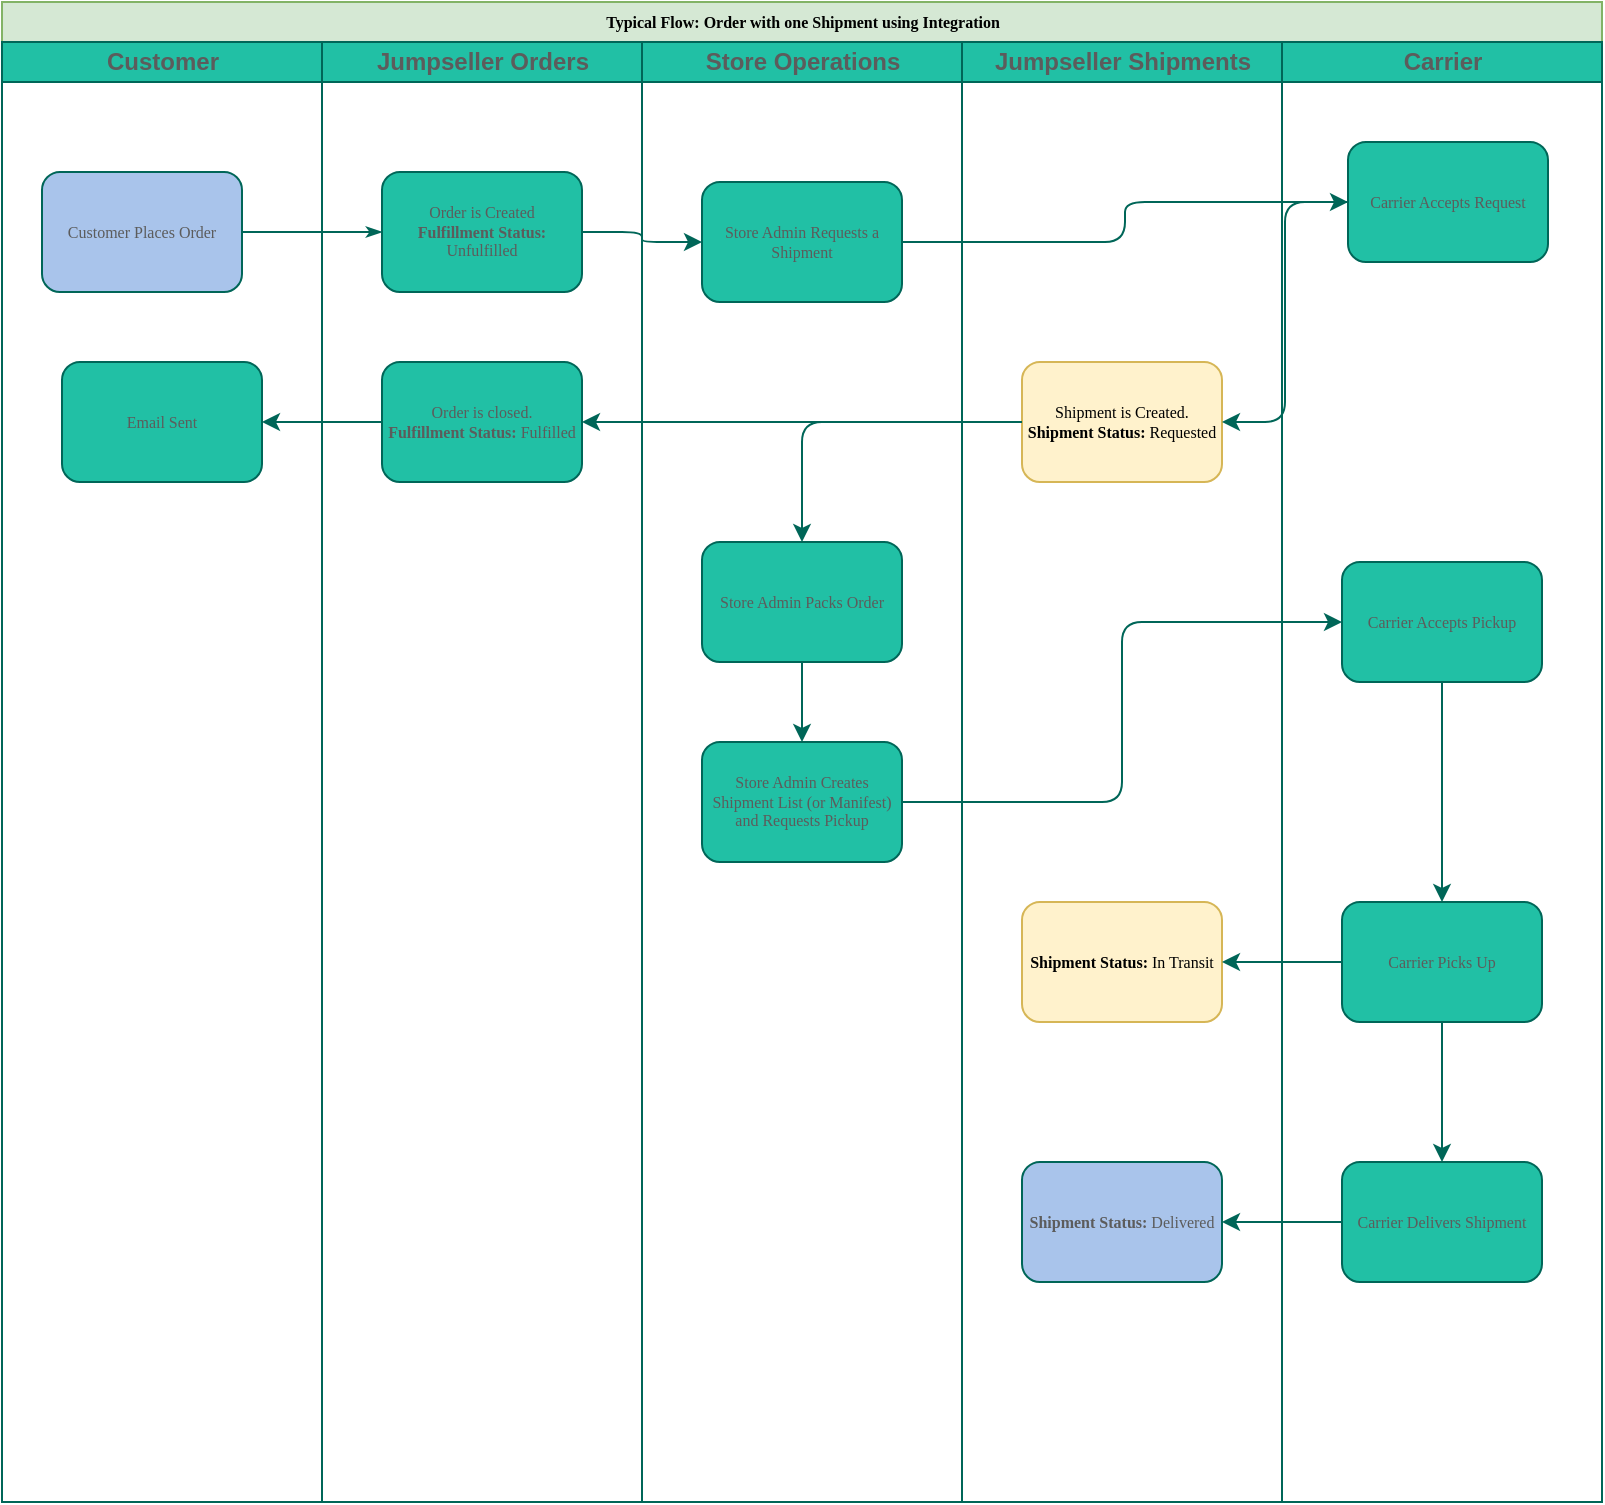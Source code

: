 <mxfile version="14.9.0" type="github">
  <diagram name="Page-1" id="74e2e168-ea6b-b213-b513-2b3c1d86103e">
    <mxGraphModel dx="946" dy="589" grid="1" gridSize="10" guides="1" tooltips="1" connect="1" arrows="1" fold="1" page="1" pageScale="1" pageWidth="1100" pageHeight="850" math="0" shadow="0">
      <root>
        <mxCell id="0" />
        <mxCell id="1" parent="0" />
        <mxCell id="77e6c97f196da883-1" value="Typical Flow: Order with one Shipment using Integration" style="swimlane;html=1;childLayout=stackLayout;startSize=20;rounded=0;shadow=0;labelBackgroundColor=none;strokeWidth=1;fontFamily=Verdana;fontSize=8;align=center;fillColor=#d5e8d4;strokeColor=#82b366;" parent="1" vertex="1">
          <mxGeometry x="70" y="40" width="800" height="750" as="geometry" />
        </mxCell>
        <mxCell id="77e6c97f196da883-26" style="edgeStyle=orthogonalEdgeStyle;rounded=1;html=1;labelBackgroundColor=none;startArrow=none;startFill=0;startSize=5;endArrow=classicThin;endFill=1;endSize=5;jettySize=auto;orthogonalLoop=1;strokeWidth=1;fontFamily=Verdana;fontSize=8;strokeColor=#006658;fontColor=#5C5C5C;" parent="77e6c97f196da883-1" source="77e6c97f196da883-8" target="77e6c97f196da883-11" edge="1">
          <mxGeometry relative="1" as="geometry" />
        </mxCell>
        <mxCell id="77e6c97f196da883-2" value="Customer" style="swimlane;html=1;startSize=20;fillColor=#21C0A5;strokeColor=#006658;fontColor=#5C5C5C;" parent="77e6c97f196da883-1" vertex="1">
          <mxGeometry y="20" width="160" height="730" as="geometry" />
        </mxCell>
        <mxCell id="77e6c97f196da883-8" value="Customer Places Order" style="rounded=1;whiteSpace=wrap;html=1;shadow=0;labelBackgroundColor=none;strokeWidth=1;fontFamily=Verdana;fontSize=8;align=center;fillColor=#A9C4EB;strokeColor=#006658;fontColor=#5C5C5C;" parent="77e6c97f196da883-2" vertex="1">
          <mxGeometry x="20" y="65" width="100" height="60" as="geometry" />
        </mxCell>
        <mxCell id="ua5wxGrF8TWSZ23wCdaI-21" value="Email Sent" style="rounded=1;whiteSpace=wrap;html=1;shadow=0;labelBackgroundColor=none;strokeWidth=1;fontFamily=Verdana;fontSize=8;align=center;fillColor=#21C0A5;strokeColor=#006658;fontColor=#5C5C5C;" vertex="1" parent="77e6c97f196da883-2">
          <mxGeometry x="30" y="160" width="100" height="60" as="geometry" />
        </mxCell>
        <mxCell id="77e6c97f196da883-3" value="Jumpseller Orders" style="swimlane;html=1;startSize=20;fillColor=#21C0A5;strokeColor=#006658;fontColor=#5C5C5C;" parent="77e6c97f196da883-1" vertex="1">
          <mxGeometry x="160" y="20" width="160" height="730" as="geometry" />
        </mxCell>
        <mxCell id="77e6c97f196da883-11" value="Order is Created&lt;br&gt;&lt;b&gt;Fulfillment Status:&lt;/b&gt; Unfulfilled" style="rounded=1;whiteSpace=wrap;html=1;shadow=0;labelBackgroundColor=none;strokeWidth=1;fontFamily=Verdana;fontSize=8;align=center;fillColor=#21C0A5;strokeColor=#006658;fontColor=#5C5C5C;" parent="77e6c97f196da883-3" vertex="1">
          <mxGeometry x="30" y="65" width="100" height="60" as="geometry" />
        </mxCell>
        <mxCell id="ua5wxGrF8TWSZ23wCdaI-5" value="Order is closed.&lt;br&gt;&lt;b&gt;Fulfillment Status:&lt;/b&gt; Fulfilled" style="rounded=1;whiteSpace=wrap;html=1;shadow=0;labelBackgroundColor=none;strokeWidth=1;fontFamily=Verdana;fontSize=8;align=center;fillColor=#21C0A5;strokeColor=#006658;fontColor=#5C5C5C;" vertex="1" parent="77e6c97f196da883-3">
          <mxGeometry x="30" y="160" width="100" height="60" as="geometry" />
        </mxCell>
        <mxCell id="77e6c97f196da883-4" value="Store Operations" style="swimlane;html=1;startSize=20;fillColor=#21C0A5;strokeColor=#006658;fontColor=#5C5C5C;" parent="77e6c97f196da883-1" vertex="1">
          <mxGeometry x="320" y="20" width="160" height="730" as="geometry" />
        </mxCell>
        <mxCell id="ua5wxGrF8TWSZ23wCdaI-3" value="Store Admin Creates Shipment List (or Manifest) and Requests Pickup" style="rounded=1;whiteSpace=wrap;html=1;shadow=0;labelBackgroundColor=none;strokeWidth=1;fontFamily=Verdana;fontSize=8;align=center;fillColor=#21C0A5;strokeColor=#006658;fontColor=#5C5C5C;" vertex="1" parent="77e6c97f196da883-4">
          <mxGeometry x="30" y="350" width="100" height="60" as="geometry" />
        </mxCell>
        <mxCell id="ua5wxGrF8TWSZ23wCdaI-9" value="Store Admin Requests a Shipment" style="rounded=1;whiteSpace=wrap;html=1;shadow=0;labelBackgroundColor=none;strokeWidth=1;fontFamily=Verdana;fontSize=8;align=center;fillColor=#21C0A5;strokeColor=#006658;fontColor=#5C5C5C;" vertex="1" parent="77e6c97f196da883-4">
          <mxGeometry x="30" y="70" width="100" height="60" as="geometry" />
        </mxCell>
        <mxCell id="ua5wxGrF8TWSZ23wCdaI-18" style="edgeStyle=orthogonalEdgeStyle;curved=0;rounded=1;sketch=0;orthogonalLoop=1;jettySize=auto;html=1;entryX=0.5;entryY=0;entryDx=0;entryDy=0;fontColor=#5C5C5C;strokeColor=#006658;fillColor=#21C0A5;" edge="1" parent="77e6c97f196da883-4" source="ua5wxGrF8TWSZ23wCdaI-11" target="ua5wxGrF8TWSZ23wCdaI-3">
          <mxGeometry relative="1" as="geometry" />
        </mxCell>
        <mxCell id="ua5wxGrF8TWSZ23wCdaI-11" value="Store Admin Packs Order" style="rounded=1;whiteSpace=wrap;html=1;shadow=0;labelBackgroundColor=none;strokeWidth=1;fontFamily=Verdana;fontSize=8;align=center;fillColor=#21C0A5;strokeColor=#006658;fontColor=#5C5C5C;" vertex="1" parent="77e6c97f196da883-4">
          <mxGeometry x="30" y="250" width="100" height="60" as="geometry" />
        </mxCell>
        <mxCell id="77e6c97f196da883-5" value="Jumpseller Shipments" style="swimlane;html=1;startSize=20;fillColor=#21C0A5;strokeColor=#006658;fontColor=#5C5C5C;" parent="77e6c97f196da883-1" vertex="1">
          <mxGeometry x="480" y="20" width="160" height="730" as="geometry" />
        </mxCell>
        <mxCell id="ua5wxGrF8TWSZ23wCdaI-4" value="Shipment is Created.&lt;br&gt;&lt;b&gt;Shipment Status:&lt;/b&gt; Requested" style="rounded=1;whiteSpace=wrap;html=1;shadow=0;labelBackgroundColor=none;strokeWidth=1;fontFamily=Verdana;fontSize=8;align=center;fillColor=#fff2cc;strokeColor=#d6b656;" vertex="1" parent="77e6c97f196da883-5">
          <mxGeometry x="30" y="160" width="100" height="60" as="geometry" />
        </mxCell>
        <mxCell id="ua5wxGrF8TWSZ23wCdaI-8" value="&lt;b&gt;Shipment Status:&lt;/b&gt; In Transit" style="rounded=1;whiteSpace=wrap;html=1;shadow=0;labelBackgroundColor=none;strokeWidth=1;fontFamily=Verdana;fontSize=8;align=center;fillColor=#fff2cc;strokeColor=#d6b656;" vertex="1" parent="77e6c97f196da883-5">
          <mxGeometry x="30" y="430" width="100" height="60" as="geometry" />
        </mxCell>
        <mxCell id="ua5wxGrF8TWSZ23wCdaI-26" value="&lt;b&gt;Shipment Status:&lt;/b&gt; Delivered" style="rounded=1;whiteSpace=wrap;html=1;shadow=0;labelBackgroundColor=none;strokeWidth=1;fontFamily=Verdana;fontSize=8;align=center;strokeColor=#006658;fontColor=#5C5C5C;fillColor=#A9C4EB;" vertex="1" parent="77e6c97f196da883-5">
          <mxGeometry x="30" y="560" width="100" height="60" as="geometry" />
        </mxCell>
        <mxCell id="77e6c97f196da883-6" value="Carrier" style="swimlane;html=1;startSize=20;fillColor=#21C0A5;strokeColor=#006658;fontColor=#5C5C5C;" parent="77e6c97f196da883-1" vertex="1">
          <mxGeometry x="640" y="20" width="160" height="730" as="geometry" />
        </mxCell>
        <mxCell id="ua5wxGrF8TWSZ23wCdaI-6" value="Carrier Accepts Request" style="rounded=1;whiteSpace=wrap;html=1;shadow=0;labelBackgroundColor=none;strokeWidth=1;fontFamily=Verdana;fontSize=8;align=center;fillColor=#21C0A5;strokeColor=#006658;fontColor=#5C5C5C;" vertex="1" parent="77e6c97f196da883-6">
          <mxGeometry x="33" y="50" width="100" height="60" as="geometry" />
        </mxCell>
        <mxCell id="ua5wxGrF8TWSZ23wCdaI-20" value="" style="edgeStyle=orthogonalEdgeStyle;curved=0;rounded=1;sketch=0;orthogonalLoop=1;jettySize=auto;html=1;fontColor=#5C5C5C;strokeColor=#006658;fillColor=#21C0A5;" edge="1" parent="77e6c97f196da883-6" source="ua5wxGrF8TWSZ23wCdaI-7" target="ua5wxGrF8TWSZ23wCdaI-10">
          <mxGeometry relative="1" as="geometry" />
        </mxCell>
        <mxCell id="ua5wxGrF8TWSZ23wCdaI-7" value="Carrier Accepts Pickup" style="rounded=1;whiteSpace=wrap;html=1;shadow=0;labelBackgroundColor=none;strokeWidth=1;fontFamily=Verdana;fontSize=8;align=center;fillColor=#21C0A5;strokeColor=#006658;fontColor=#5C5C5C;" vertex="1" parent="77e6c97f196da883-6">
          <mxGeometry x="30" y="260" width="100" height="60" as="geometry" />
        </mxCell>
        <mxCell id="ua5wxGrF8TWSZ23wCdaI-25" value="" style="edgeStyle=orthogonalEdgeStyle;curved=0;rounded=1;sketch=0;orthogonalLoop=1;jettySize=auto;html=1;fontColor=#5C5C5C;strokeColor=#006658;fillColor=#21C0A5;" edge="1" parent="77e6c97f196da883-6" source="ua5wxGrF8TWSZ23wCdaI-10" target="ua5wxGrF8TWSZ23wCdaI-23">
          <mxGeometry relative="1" as="geometry" />
        </mxCell>
        <mxCell id="ua5wxGrF8TWSZ23wCdaI-10" value="Carrier Picks Up" style="rounded=1;whiteSpace=wrap;html=1;shadow=0;labelBackgroundColor=none;strokeWidth=1;fontFamily=Verdana;fontSize=8;align=center;fillColor=#21C0A5;strokeColor=#006658;fontColor=#5C5C5C;" vertex="1" parent="77e6c97f196da883-6">
          <mxGeometry x="30" y="430" width="100" height="60" as="geometry" />
        </mxCell>
        <mxCell id="ua5wxGrF8TWSZ23wCdaI-23" value="Carrier Delivers Shipment" style="rounded=1;whiteSpace=wrap;html=1;shadow=0;labelBackgroundColor=none;strokeWidth=1;fontFamily=Verdana;fontSize=8;align=center;fillColor=#21C0A5;strokeColor=#006658;fontColor=#5C5C5C;" vertex="1" parent="77e6c97f196da883-6">
          <mxGeometry x="30" y="560" width="100" height="60" as="geometry" />
        </mxCell>
        <mxCell id="ua5wxGrF8TWSZ23wCdaI-12" style="edgeStyle=orthogonalEdgeStyle;curved=0;rounded=1;sketch=0;orthogonalLoop=1;jettySize=auto;html=1;exitX=1;exitY=0.5;exitDx=0;exitDy=0;entryX=0;entryY=0.5;entryDx=0;entryDy=0;fontColor=#5C5C5C;strokeColor=#006658;fillColor=#21C0A5;" edge="1" parent="77e6c97f196da883-1" source="77e6c97f196da883-11" target="ua5wxGrF8TWSZ23wCdaI-9">
          <mxGeometry relative="1" as="geometry" />
        </mxCell>
        <mxCell id="ua5wxGrF8TWSZ23wCdaI-13" style="edgeStyle=orthogonalEdgeStyle;curved=0;rounded=1;sketch=0;orthogonalLoop=1;jettySize=auto;html=1;fontColor=#5C5C5C;strokeColor=#006658;fillColor=#21C0A5;" edge="1" parent="77e6c97f196da883-1" source="ua5wxGrF8TWSZ23wCdaI-9" target="ua5wxGrF8TWSZ23wCdaI-6">
          <mxGeometry relative="1" as="geometry" />
        </mxCell>
        <mxCell id="ua5wxGrF8TWSZ23wCdaI-15" style="edgeStyle=orthogonalEdgeStyle;curved=0;rounded=1;sketch=0;orthogonalLoop=1;jettySize=auto;html=1;entryX=1;entryY=0.5;entryDx=0;entryDy=0;fontColor=#5C5C5C;strokeColor=#006658;fillColor=#21C0A5;" edge="1" parent="77e6c97f196da883-1" source="ua5wxGrF8TWSZ23wCdaI-6" target="ua5wxGrF8TWSZ23wCdaI-4">
          <mxGeometry relative="1" as="geometry" />
        </mxCell>
        <mxCell id="ua5wxGrF8TWSZ23wCdaI-16" style="edgeStyle=orthogonalEdgeStyle;curved=0;rounded=1;sketch=0;orthogonalLoop=1;jettySize=auto;html=1;entryX=1;entryY=0.5;entryDx=0;entryDy=0;fontColor=#5C5C5C;strokeColor=#006658;fillColor=#21C0A5;" edge="1" parent="77e6c97f196da883-1" source="ua5wxGrF8TWSZ23wCdaI-4" target="ua5wxGrF8TWSZ23wCdaI-5">
          <mxGeometry relative="1" as="geometry" />
        </mxCell>
        <mxCell id="ua5wxGrF8TWSZ23wCdaI-17" style="edgeStyle=orthogonalEdgeStyle;curved=0;rounded=1;sketch=0;orthogonalLoop=1;jettySize=auto;html=1;fontColor=#5C5C5C;strokeColor=#006658;fillColor=#21C0A5;" edge="1" parent="77e6c97f196da883-1" source="ua5wxGrF8TWSZ23wCdaI-4" target="ua5wxGrF8TWSZ23wCdaI-11">
          <mxGeometry relative="1" as="geometry" />
        </mxCell>
        <mxCell id="ua5wxGrF8TWSZ23wCdaI-19" style="edgeStyle=orthogonalEdgeStyle;curved=0;rounded=1;sketch=0;orthogonalLoop=1;jettySize=auto;html=1;entryX=0;entryY=0.5;entryDx=0;entryDy=0;fontColor=#5C5C5C;strokeColor=#006658;fillColor=#21C0A5;" edge="1" parent="77e6c97f196da883-1" source="ua5wxGrF8TWSZ23wCdaI-3" target="ua5wxGrF8TWSZ23wCdaI-7">
          <mxGeometry relative="1" as="geometry" />
        </mxCell>
        <mxCell id="ua5wxGrF8TWSZ23wCdaI-22" value="" style="edgeStyle=orthogonalEdgeStyle;curved=0;rounded=1;sketch=0;orthogonalLoop=1;jettySize=auto;html=1;fontColor=#5C5C5C;strokeColor=#006658;fillColor=#21C0A5;" edge="1" parent="77e6c97f196da883-1" source="ua5wxGrF8TWSZ23wCdaI-5" target="ua5wxGrF8TWSZ23wCdaI-21">
          <mxGeometry relative="1" as="geometry" />
        </mxCell>
        <mxCell id="ua5wxGrF8TWSZ23wCdaI-24" value="" style="edgeStyle=orthogonalEdgeStyle;curved=0;rounded=1;sketch=0;orthogonalLoop=1;jettySize=auto;html=1;fontColor=#5C5C5C;strokeColor=#006658;fillColor=#21C0A5;" edge="1" parent="77e6c97f196da883-1" source="ua5wxGrF8TWSZ23wCdaI-10" target="ua5wxGrF8TWSZ23wCdaI-8">
          <mxGeometry relative="1" as="geometry" />
        </mxCell>
        <mxCell id="ua5wxGrF8TWSZ23wCdaI-27" value="" style="edgeStyle=orthogonalEdgeStyle;curved=0;rounded=1;sketch=0;orthogonalLoop=1;jettySize=auto;html=1;fontColor=#5C5C5C;strokeColor=#006658;fillColor=#21C0A5;" edge="1" parent="77e6c97f196da883-1" source="ua5wxGrF8TWSZ23wCdaI-23" target="ua5wxGrF8TWSZ23wCdaI-26">
          <mxGeometry relative="1" as="geometry" />
        </mxCell>
      </root>
    </mxGraphModel>
  </diagram>
</mxfile>
